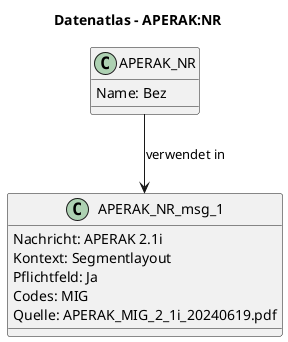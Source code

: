 @startuml
title Datenatlas – APERAK:NR
class APERAK_NR {
  Name: Bez
}
class APERAK_NR_msg_1 {
  Nachricht: APERAK 2.1i
  Kontext: Segmentlayout
  Pflichtfeld: Ja
  Codes: MIG
  Quelle: APERAK_MIG_2_1i_20240619.pdf
}
APERAK_NR --> APERAK_NR_msg_1 : verwendet in
@enduml